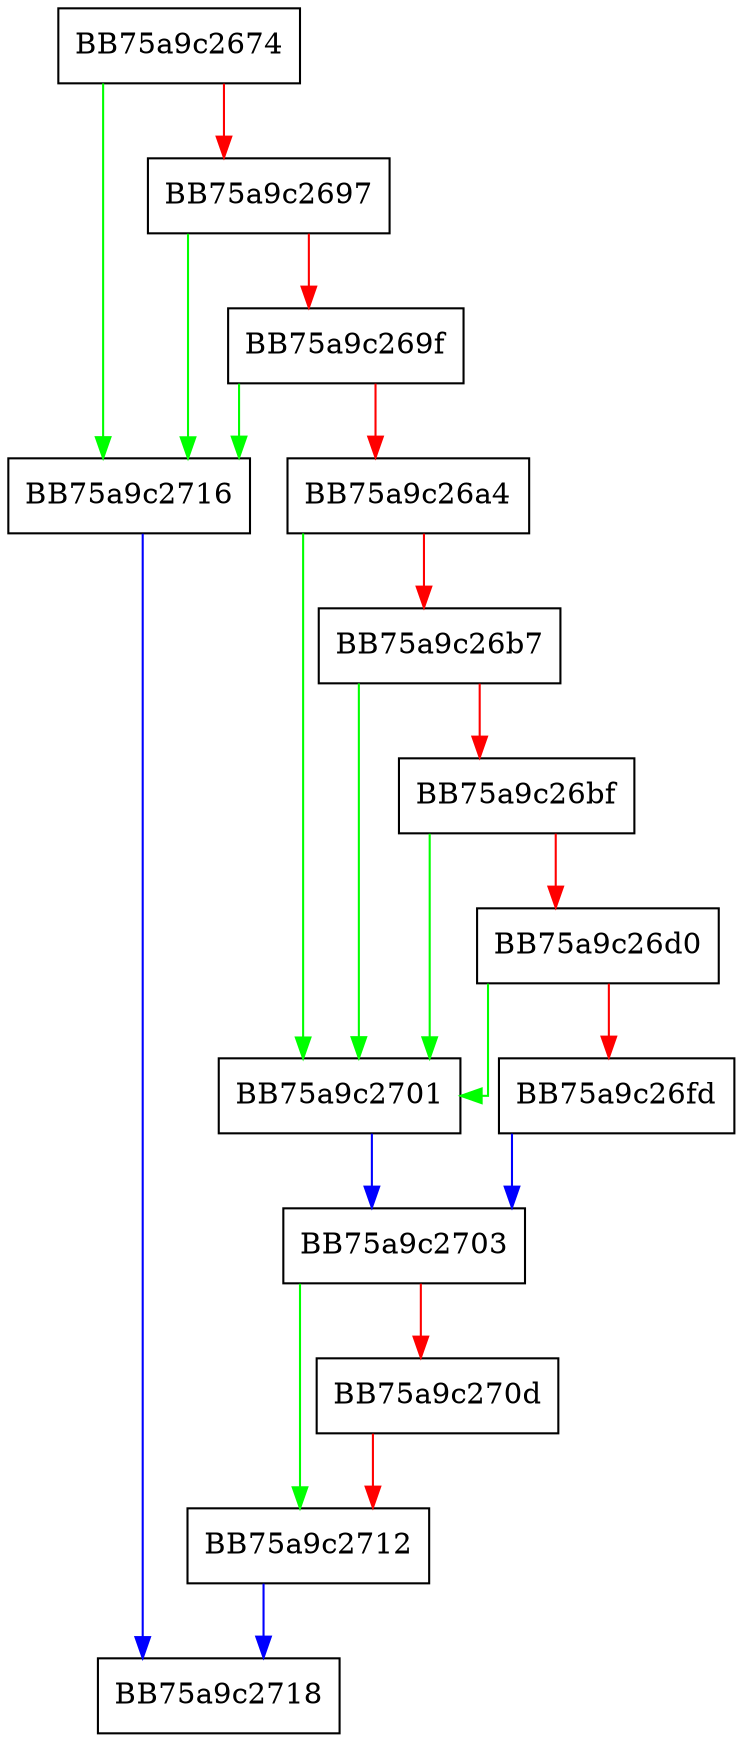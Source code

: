digraph check_static_fine_grain_violation {
  node [shape="box"];
  graph [splines=ortho];
  BB75a9c2674 -> BB75a9c2716 [color="green"];
  BB75a9c2674 -> BB75a9c2697 [color="red"];
  BB75a9c2697 -> BB75a9c2716 [color="green"];
  BB75a9c2697 -> BB75a9c269f [color="red"];
  BB75a9c269f -> BB75a9c2716 [color="green"];
  BB75a9c269f -> BB75a9c26a4 [color="red"];
  BB75a9c26a4 -> BB75a9c2701 [color="green"];
  BB75a9c26a4 -> BB75a9c26b7 [color="red"];
  BB75a9c26b7 -> BB75a9c2701 [color="green"];
  BB75a9c26b7 -> BB75a9c26bf [color="red"];
  BB75a9c26bf -> BB75a9c2701 [color="green"];
  BB75a9c26bf -> BB75a9c26d0 [color="red"];
  BB75a9c26d0 -> BB75a9c2701 [color="green"];
  BB75a9c26d0 -> BB75a9c26fd [color="red"];
  BB75a9c26fd -> BB75a9c2703 [color="blue"];
  BB75a9c2701 -> BB75a9c2703 [color="blue"];
  BB75a9c2703 -> BB75a9c2712 [color="green"];
  BB75a9c2703 -> BB75a9c270d [color="red"];
  BB75a9c270d -> BB75a9c2712 [color="red"];
  BB75a9c2712 -> BB75a9c2718 [color="blue"];
  BB75a9c2716 -> BB75a9c2718 [color="blue"];
}